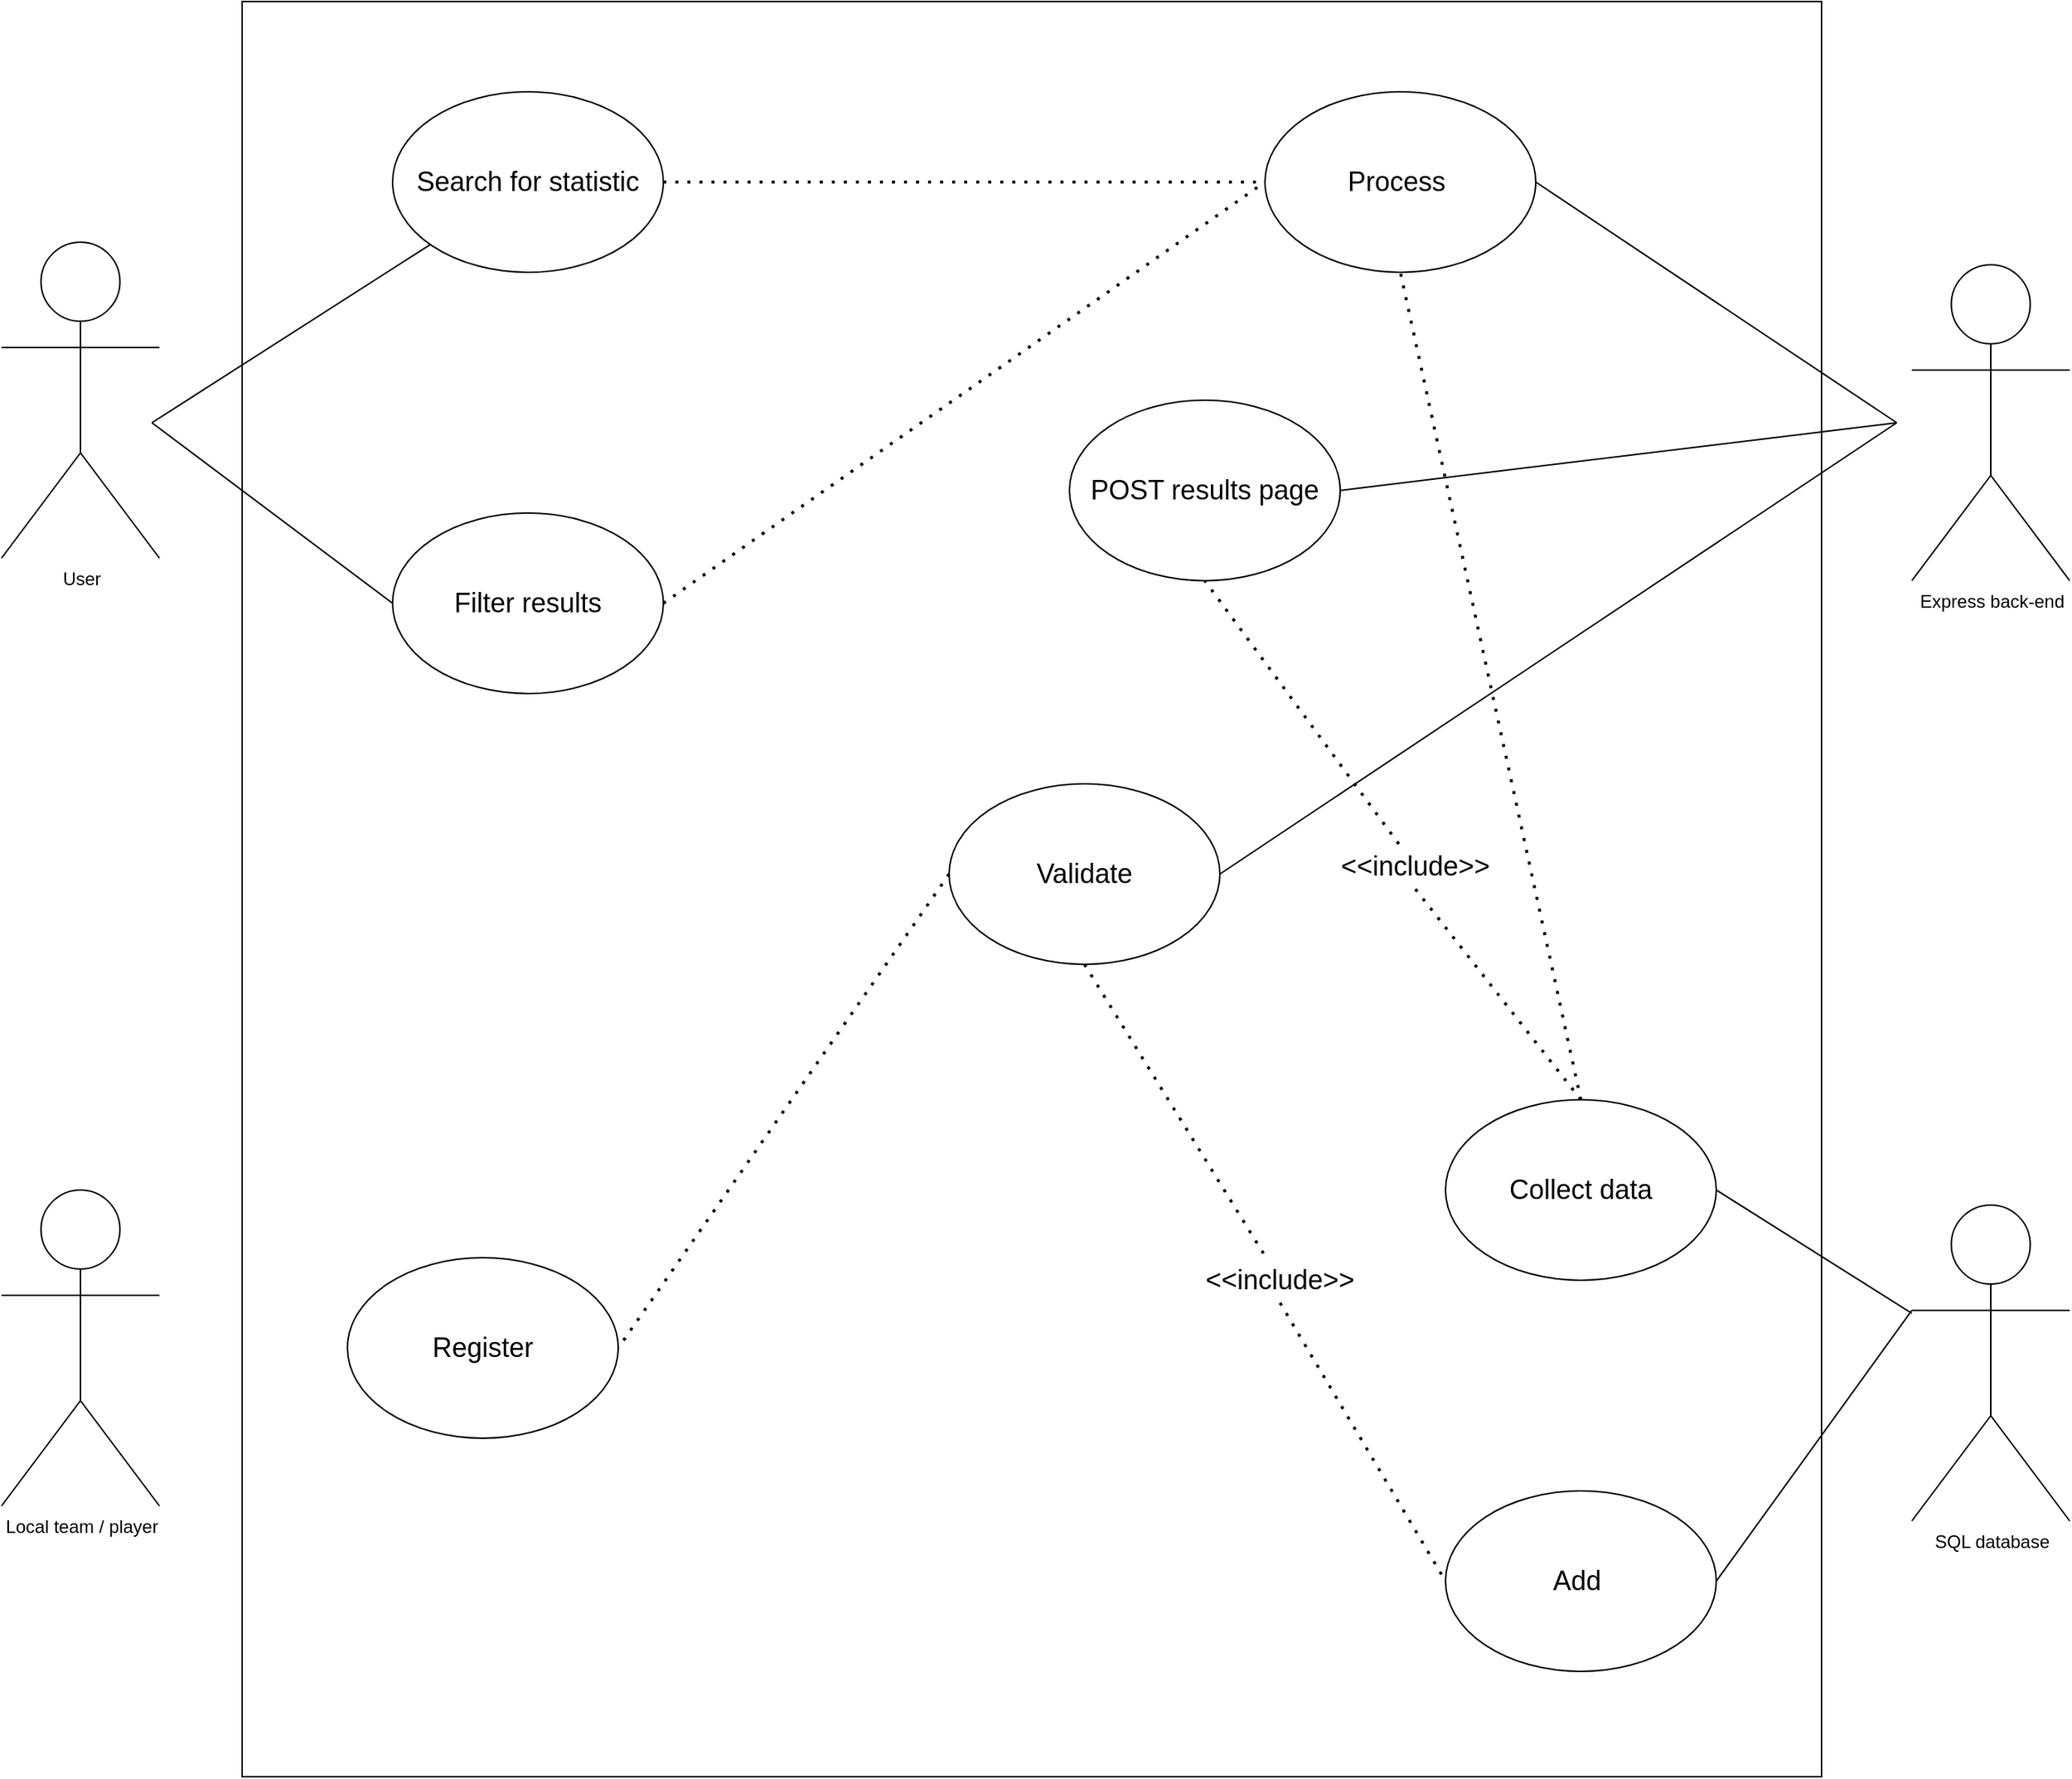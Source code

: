 <mxfile version="16.5.3" type="device"><diagram id="Xr6ao_LnDYgkS-kEFtKi" name="Page-1"><mxGraphModel dx="2076" dy="1234" grid="1" gridSize="10" guides="1" tooltips="1" connect="1" arrows="1" fold="1" page="1" pageScale="1" pageWidth="1500" pageHeight="1500" math="0" shadow="0"><root><mxCell id="0"/><mxCell id="1" parent="0"/><mxCell id="WL3KQMzJMT0Pv4piyG4L-1" value="" style="rounded=0;whiteSpace=wrap;html=1;fillColor=none;" vertex="1" parent="1"><mxGeometry x="230" y="160" width="1050" height="1180" as="geometry"/></mxCell><mxCell id="WL3KQMzJMT0Pv4piyG4L-2" value="User" style="shape=umlActor;verticalLabelPosition=bottom;verticalAlign=top;html=1;outlineConnect=0;rounded=0;fillColor=none;" vertex="1" parent="1"><mxGeometry x="70" y="320" width="105" height="210" as="geometry"/></mxCell><mxCell id="WL3KQMzJMT0Pv4piyG4L-3" value="Local team / player" style="shape=umlActor;verticalLabelPosition=bottom;verticalAlign=top;html=1;outlineConnect=0;rounded=0;fillColor=none;" vertex="1" parent="1"><mxGeometry x="70" y="950" width="105" height="210" as="geometry"/></mxCell><mxCell id="WL3KQMzJMT0Pv4piyG4L-6" value="SQL database" style="shape=umlActor;verticalLabelPosition=bottom;verticalAlign=top;html=1;outlineConnect=0;rounded=0;fillColor=none;" vertex="1" parent="1"><mxGeometry x="1340" y="960" width="105" height="210" as="geometry"/></mxCell><mxCell id="WL3KQMzJMT0Pv4piyG4L-7" value="&lt;font style=&quot;font-size: 18px&quot;&gt;Search for statistic&lt;/font&gt;" style="ellipse;whiteSpace=wrap;html=1;rounded=0;fillColor=none;" vertex="1" parent="1"><mxGeometry x="330" y="220" width="180" height="120" as="geometry"/></mxCell><mxCell id="WL3KQMzJMT0Pv4piyG4L-8" value="" style="endArrow=none;html=1;rounded=0;fontSize=18;" edge="1" parent="1" target="WL3KQMzJMT0Pv4piyG4L-7"><mxGeometry width="50" height="50" relative="1" as="geometry"><mxPoint x="170" y="440" as="sourcePoint"/><mxPoint x="360" y="840" as="targetPoint"/></mxGeometry></mxCell><mxCell id="WL3KQMzJMT0Pv4piyG4L-10" value="&lt;span style=&quot;font-size: 18px&quot;&gt;Process&amp;nbsp;&lt;/span&gt;" style="ellipse;whiteSpace=wrap;html=1;rounded=0;fillColor=none;" vertex="1" parent="1"><mxGeometry x="910" y="220" width="180" height="120" as="geometry"/></mxCell><mxCell id="WL3KQMzJMT0Pv4piyG4L-11" value="" style="endArrow=none;dashed=1;html=1;dashPattern=1 3;strokeWidth=2;rounded=0;fontSize=18;exitX=1;exitY=0.5;exitDx=0;exitDy=0;entryX=0;entryY=0.5;entryDx=0;entryDy=0;" edge="1" parent="1" source="WL3KQMzJMT0Pv4piyG4L-7" target="WL3KQMzJMT0Pv4piyG4L-10"><mxGeometry width="50" height="50" relative="1" as="geometry"><mxPoint x="580" y="740" as="sourcePoint"/><mxPoint x="630" y="690" as="targetPoint"/></mxGeometry></mxCell><mxCell id="WL3KQMzJMT0Pv4piyG4L-14" value="Express back-end" style="shape=umlActor;verticalLabelPosition=bottom;verticalAlign=top;html=1;outlineConnect=0;rounded=0;fillColor=none;" vertex="1" parent="1"><mxGeometry x="1340" y="335" width="105" height="210" as="geometry"/></mxCell><mxCell id="WL3KQMzJMT0Pv4piyG4L-16" value="&lt;span style=&quot;font-size: 18px&quot;&gt;POST results page&lt;/span&gt;" style="ellipse;whiteSpace=wrap;html=1;rounded=0;fillColor=none;" vertex="1" parent="1"><mxGeometry x="780" y="425" width="180" height="120" as="geometry"/></mxCell><mxCell id="WL3KQMzJMT0Pv4piyG4L-21" value="" style="endArrow=none;html=1;rounded=0;fontSize=18;exitX=1;exitY=0.5;exitDx=0;exitDy=0;" edge="1" parent="1" source="WL3KQMzJMT0Pv4piyG4L-10"><mxGeometry width="50" height="50" relative="1" as="geometry"><mxPoint x="1260" y="680" as="sourcePoint"/><mxPoint x="1330" y="440" as="targetPoint"/></mxGeometry></mxCell><mxCell id="WL3KQMzJMT0Pv4piyG4L-25" value="" style="endArrow=none;html=1;rounded=0;fontSize=18;exitX=1;exitY=0.5;exitDx=0;exitDy=0;" edge="1" parent="1" source="WL3KQMzJMT0Pv4piyG4L-23" target="WL3KQMzJMT0Pv4piyG4L-6"><mxGeometry width="50" height="50" relative="1" as="geometry"><mxPoint x="1210" y="590" as="sourcePoint"/><mxPoint x="1320" y="1055" as="targetPoint"/></mxGeometry></mxCell><mxCell id="WL3KQMzJMT0Pv4piyG4L-32" value="" style="endArrow=none;dashed=1;html=1;dashPattern=1 3;strokeWidth=2;rounded=0;fontSize=18;exitX=0.5;exitY=0;exitDx=0;exitDy=0;entryX=0.5;entryY=1;entryDx=0;entryDy=0;" edge="1" parent="1" source="WL3KQMzJMT0Pv4piyG4L-23" target="WL3KQMzJMT0Pv4piyG4L-10"><mxGeometry width="50" height="50" relative="1" as="geometry"><mxPoint x="520" y="450" as="sourcePoint"/><mxPoint x="1030" y="285" as="targetPoint"/></mxGeometry></mxCell><mxCell id="WL3KQMzJMT0Pv4piyG4L-33" value="" style="endArrow=none;html=1;rounded=0;fontSize=18;exitX=1;exitY=0.5;exitDx=0;exitDy=0;" edge="1" parent="1" source="WL3KQMzJMT0Pv4piyG4L-16"><mxGeometry width="50" height="50" relative="1" as="geometry"><mxPoint x="1210" y="285" as="sourcePoint"/><mxPoint x="1330" y="440" as="targetPoint"/></mxGeometry></mxCell><mxCell id="WL3KQMzJMT0Pv4piyG4L-34" value="&lt;font style=&quot;font-size: 18px&quot;&gt;Filter results&lt;/font&gt;" style="ellipse;whiteSpace=wrap;html=1;rounded=0;fillColor=none;" vertex="1" parent="1"><mxGeometry x="330" y="500" width="180" height="120" as="geometry"/></mxCell><mxCell id="WL3KQMzJMT0Pv4piyG4L-35" value="" style="endArrow=none;html=1;rounded=0;fontSize=18;entryX=0;entryY=0.5;entryDx=0;entryDy=0;" edge="1" parent="1" target="WL3KQMzJMT0Pv4piyG4L-34"><mxGeometry width="50" height="50" relative="1" as="geometry"><mxPoint x="170" y="440" as="sourcePoint"/><mxPoint x="365.075" y="331.552" as="targetPoint"/></mxGeometry></mxCell><mxCell id="WL3KQMzJMT0Pv4piyG4L-36" value="" style="endArrow=none;dashed=1;html=1;dashPattern=1 3;strokeWidth=2;rounded=0;fontSize=18;exitX=1;exitY=0.5;exitDx=0;exitDy=0;entryX=0;entryY=0.5;entryDx=0;entryDy=0;" edge="1" parent="1" source="WL3KQMzJMT0Pv4piyG4L-34" target="WL3KQMzJMT0Pv4piyG4L-10"><mxGeometry width="50" height="50" relative="1" as="geometry"><mxPoint x="520" y="290" as="sourcePoint"/><mxPoint x="1030" y="270" as="targetPoint"/></mxGeometry></mxCell><mxCell id="WL3KQMzJMT0Pv4piyG4L-37" value="" style="endArrow=none;dashed=1;html=1;dashPattern=1 3;strokeWidth=2;rounded=0;fontSize=18;entryX=0.5;entryY=1;entryDx=0;entryDy=0;startArrow=none;" edge="1" parent="1" source="WL3KQMzJMT0Pv4piyG4L-38" target="WL3KQMzJMT0Pv4piyG4L-16"><mxGeometry width="50" height="50" relative="1" as="geometry"><mxPoint x="1110" y="990" as="sourcePoint"/><mxPoint x="1120" y="345" as="targetPoint"/></mxGeometry></mxCell><mxCell id="WL3KQMzJMT0Pv4piyG4L-38" value="&amp;lt;&amp;lt;include&amp;gt;&amp;gt;" style="text;html=1;strokeColor=none;fillColor=none;align=center;verticalAlign=middle;whiteSpace=wrap;rounded=0;fontSize=18;" vertex="1" parent="1"><mxGeometry x="980" y="720" width="60" height="30" as="geometry"/></mxCell><mxCell id="WL3KQMzJMT0Pv4piyG4L-39" value="" style="endArrow=none;dashed=1;html=1;dashPattern=1 3;strokeWidth=2;rounded=0;fontSize=18;entryX=0.5;entryY=1;entryDx=0;entryDy=0;exitX=0.5;exitY=0;exitDx=0;exitDy=0;" edge="1" parent="1" source="WL3KQMzJMT0Pv4piyG4L-23" target="WL3KQMzJMT0Pv4piyG4L-38"><mxGeometry width="50" height="50" relative="1" as="geometry"><mxPoint x="1110" y="990" as="sourcePoint"/><mxPoint x="940" y="500" as="targetPoint"/></mxGeometry></mxCell><mxCell id="WL3KQMzJMT0Pv4piyG4L-41" value="&lt;span style=&quot;font-size: 18px&quot;&gt;Register&lt;/span&gt;" style="ellipse;whiteSpace=wrap;html=1;rounded=0;fillColor=none;" vertex="1" parent="1"><mxGeometry x="300" y="995" width="180" height="120" as="geometry"/></mxCell><mxCell id="WL3KQMzJMT0Pv4piyG4L-42" value="&lt;span style=&quot;font-size: 18px&quot;&gt;Validate&lt;/span&gt;" style="ellipse;whiteSpace=wrap;html=1;rounded=0;fillColor=none;" vertex="1" parent="1"><mxGeometry x="700" y="680" width="180" height="120" as="geometry"/></mxCell><mxCell id="WL3KQMzJMT0Pv4piyG4L-43" value="" style="endArrow=none;html=1;rounded=0;fontSize=18;exitX=1;exitY=0.5;exitDx=0;exitDy=0;" edge="1" parent="1" source="WL3KQMzJMT0Pv4piyG4L-42"><mxGeometry width="50" height="50" relative="1" as="geometry"><mxPoint x="970" y="495" as="sourcePoint"/><mxPoint x="1330" y="440" as="targetPoint"/></mxGeometry></mxCell><mxCell id="WL3KQMzJMT0Pv4piyG4L-44" value="" style="endArrow=none;dashed=1;html=1;dashPattern=1 3;strokeWidth=2;rounded=0;fontSize=18;entryX=1;entryY=0.5;entryDx=0;entryDy=0;startArrow=none;exitX=0;exitY=0.5;exitDx=0;exitDy=0;" edge="1" parent="1" source="WL3KQMzJMT0Pv4piyG4L-42" target="WL3KQMzJMT0Pv4piyG4L-41"><mxGeometry width="50" height="50" relative="1" as="geometry"><mxPoint x="1001.875" y="780" as="sourcePoint"/><mxPoint x="880" y="555" as="targetPoint"/></mxGeometry></mxCell><mxCell id="WL3KQMzJMT0Pv4piyG4L-45" value="&lt;span style=&quot;font-size: 18px&quot;&gt;Add&amp;nbsp;&lt;/span&gt;" style="ellipse;whiteSpace=wrap;html=1;rounded=0;fillColor=none;" vertex="1" parent="1"><mxGeometry x="1030" y="1150" width="180" height="120" as="geometry"/></mxCell><mxCell id="WL3KQMzJMT0Pv4piyG4L-47" value="&amp;lt;&amp;lt;include&amp;gt;&amp;gt;" style="text;html=1;strokeColor=none;fillColor=none;align=center;verticalAlign=middle;whiteSpace=wrap;rounded=0;fontSize=18;" vertex="1" parent="1"><mxGeometry x="890" y="995" width="60" height="30" as="geometry"/></mxCell><mxCell id="WL3KQMzJMT0Pv4piyG4L-48" value="" style="endArrow=none;dashed=1;html=1;dashPattern=1 3;strokeWidth=2;rounded=0;fontSize=18;startArrow=none;exitX=0.5;exitY=1;exitDx=0;exitDy=0;" edge="1" parent="1" source="WL3KQMzJMT0Pv4piyG4L-42" target="WL3KQMzJMT0Pv4piyG4L-47"><mxGeometry width="50" height="50" relative="1" as="geometry"><mxPoint x="1140" y="740" as="sourcePoint"/><mxPoint x="1140" y="1150" as="targetPoint"/></mxGeometry></mxCell><mxCell id="WL3KQMzJMT0Pv4piyG4L-23" value="&lt;span style=&quot;font-size: 18px&quot;&gt;Collect data&lt;/span&gt;" style="ellipse;whiteSpace=wrap;html=1;rounded=0;fillColor=none;" vertex="1" parent="1"><mxGeometry x="1030" y="890" width="180" height="120" as="geometry"/></mxCell><mxCell id="WL3KQMzJMT0Pv4piyG4L-49" value="" style="endArrow=none;dashed=1;html=1;dashPattern=1 3;strokeWidth=2;rounded=0;fontSize=18;startArrow=none;exitX=0.5;exitY=1;exitDx=0;exitDy=0;entryX=0;entryY=0.5;entryDx=0;entryDy=0;" edge="1" parent="1" source="WL3KQMzJMT0Pv4piyG4L-47" target="WL3KQMzJMT0Pv4piyG4L-45"><mxGeometry width="50" height="50" relative="1" as="geometry"><mxPoint x="1140" y="920" as="sourcePoint"/><mxPoint x="1140" y="1150" as="targetPoint"/></mxGeometry></mxCell><mxCell id="WL3KQMzJMT0Pv4piyG4L-51" value="" style="endArrow=none;html=1;rounded=0;fontSize=18;exitX=1;exitY=0.5;exitDx=0;exitDy=0;" edge="1" parent="1" source="WL3KQMzJMT0Pv4piyG4L-45"><mxGeometry width="50" height="50" relative="1" as="geometry"><mxPoint x="1220" y="960" as="sourcePoint"/><mxPoint x="1340" y="1030" as="targetPoint"/></mxGeometry></mxCell></root></mxGraphModel></diagram></mxfile>
